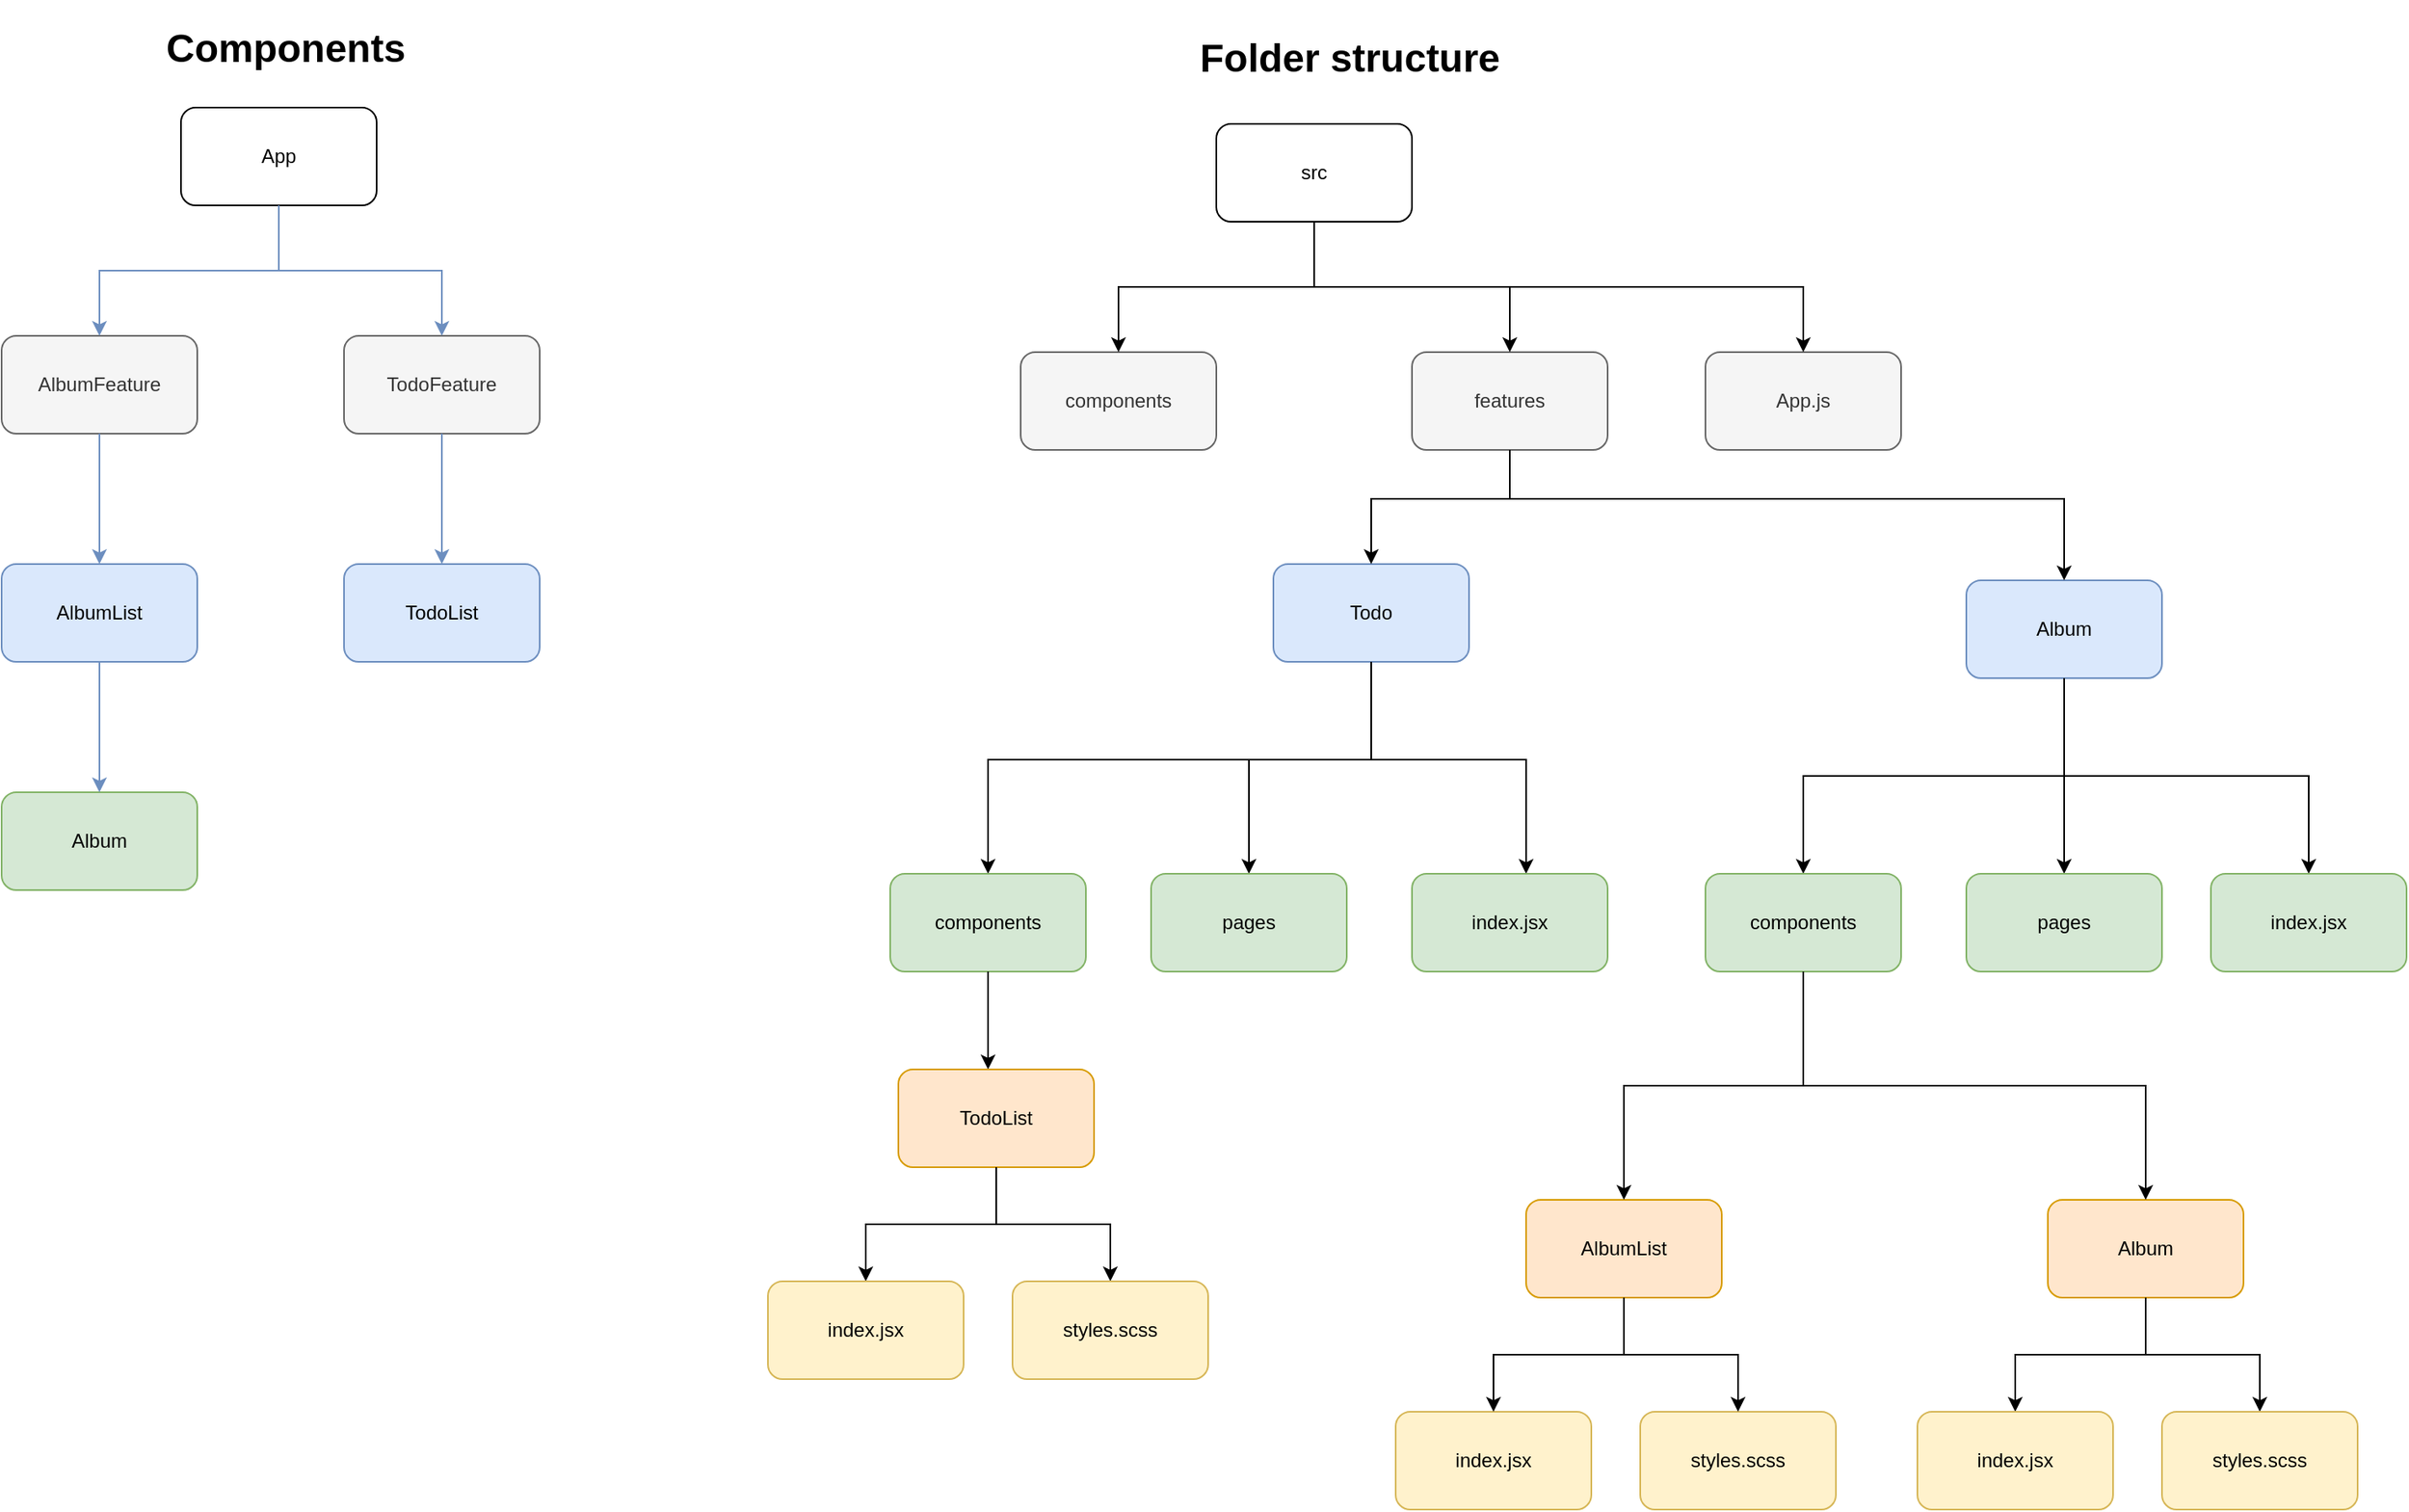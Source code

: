 <mxfile version="15.8.8" type="device"><diagram id="yL4w2dutxAZsda9v8b6s" name="Page-1"><mxGraphModel dx="1719" dy="913" grid="1" gridSize="10" guides="1" tooltips="1" connect="1" arrows="1" fold="1" page="0" pageScale="1" pageWidth="850" pageHeight="1100" math="0" shadow="0"><root><mxCell id="0"/><mxCell id="1" parent="0"/><mxCell id="q2V6RU2CGFDzUD2Ri6eW-18" value="Todo" style="rounded=1;whiteSpace=wrap;html=1;fillColor=#dae8fc;strokeColor=#6c8ebf;" parent="1" vertex="1"><mxGeometry x="620" y="240" width="120" height="60" as="geometry"/></mxCell><mxCell id="q2V6RU2CGFDzUD2Ri6eW-19" value="" style="edgeStyle=orthogonalEdgeStyle;rounded=0;orthogonalLoop=1;jettySize=auto;html=1;" parent="1" source="q2V6RU2CGFDzUD2Ri6eW-16" target="q2V6RU2CGFDzUD2Ri6eW-18" edge="1"><mxGeometry relative="1" as="geometry"><Array as="points"><mxPoint x="765" y="200"/><mxPoint x="680" y="200"/></Array></mxGeometry></mxCell><mxCell id="q2V6RU2CGFDzUD2Ri6eW-23" value="" style="edgeStyle=orthogonalEdgeStyle;rounded=0;orthogonalLoop=1;jettySize=auto;html=1;exitX=0.5;exitY=1;exitDx=0;exitDy=0;" parent="1" source="q2V6RU2CGFDzUD2Ri6eW-18" target="q2V6RU2CGFDzUD2Ri6eW-22" edge="1"><mxGeometry relative="1" as="geometry"><Array as="points"><mxPoint x="680" y="360"/><mxPoint x="445" y="360"/></Array></mxGeometry></mxCell><mxCell id="q2V6RU2CGFDzUD2Ri6eW-25" value="" style="edgeStyle=orthogonalEdgeStyle;rounded=0;orthogonalLoop=1;jettySize=auto;html=1;" parent="1" source="q2V6RU2CGFDzUD2Ri6eW-18" target="q2V6RU2CGFDzUD2Ri6eW-24" edge="1"><mxGeometry relative="1" as="geometry"><Array as="points"><mxPoint x="680" y="360"/><mxPoint x="605" y="360"/></Array></mxGeometry></mxCell><mxCell id="q2V6RU2CGFDzUD2Ri6eW-27" value="" style="edgeStyle=orthogonalEdgeStyle;rounded=0;orthogonalLoop=1;jettySize=auto;html=1;exitX=0.5;exitY=1;exitDx=0;exitDy=0;" parent="1" source="q2V6RU2CGFDzUD2Ri6eW-18" target="q2V6RU2CGFDzUD2Ri6eW-26" edge="1"><mxGeometry relative="1" as="geometry"><mxPoint x="615" y="320" as="sourcePoint"/><Array as="points"><mxPoint x="680" y="360"/><mxPoint x="775" y="360"/></Array></mxGeometry></mxCell><mxCell id="-d-Xx-FXNAW3tchnEkCf-3" value="" style="group" vertex="1" connectable="0" parent="1"><mxGeometry x="-160" y="-100" width="330" height="540" as="geometry"/></mxCell><mxCell id="q2V6RU2CGFDzUD2Ri6eW-12" value="" style="group" parent="-d-Xx-FXNAW3tchnEkCf-3" vertex="1" connectable="0"><mxGeometry y="60" width="330" height="480" as="geometry"/></mxCell><mxCell id="q2V6RU2CGFDzUD2Ri6eW-1" value="App" style="rounded=1;whiteSpace=wrap;html=1;" parent="q2V6RU2CGFDzUD2Ri6eW-12" vertex="1"><mxGeometry x="110" width="120" height="60" as="geometry"/></mxCell><mxCell id="q2V6RU2CGFDzUD2Ri6eW-2" value="AlbumFeature" style="rounded=1;whiteSpace=wrap;html=1;fillColor=#f5f5f5;strokeColor=#666666;fontColor=#333333;" parent="q2V6RU2CGFDzUD2Ri6eW-12" vertex="1"><mxGeometry y="140" width="120" height="60" as="geometry"/></mxCell><mxCell id="q2V6RU2CGFDzUD2Ri6eW-3" value="" style="edgeStyle=orthogonalEdgeStyle;rounded=0;orthogonalLoop=1;jettySize=auto;html=1;fillColor=#dae8fc;strokeColor=#6c8ebf;" parent="q2V6RU2CGFDzUD2Ri6eW-12" source="q2V6RU2CGFDzUD2Ri6eW-1" target="q2V6RU2CGFDzUD2Ri6eW-2" edge="1"><mxGeometry relative="1" as="geometry"/></mxCell><mxCell id="q2V6RU2CGFDzUD2Ri6eW-4" value="TodoFeature" style="rounded=1;whiteSpace=wrap;html=1;fillColor=#f5f5f5;strokeColor=#666666;fontColor=#333333;" parent="q2V6RU2CGFDzUD2Ri6eW-12" vertex="1"><mxGeometry x="210" y="140" width="120" height="60" as="geometry"/></mxCell><mxCell id="q2V6RU2CGFDzUD2Ri6eW-5" value="" style="edgeStyle=orthogonalEdgeStyle;rounded=0;orthogonalLoop=1;jettySize=auto;html=1;fillColor=#dae8fc;strokeColor=#6c8ebf;" parent="q2V6RU2CGFDzUD2Ri6eW-12" source="q2V6RU2CGFDzUD2Ri6eW-1" target="q2V6RU2CGFDzUD2Ri6eW-4" edge="1"><mxGeometry relative="1" as="geometry"/></mxCell><mxCell id="q2V6RU2CGFDzUD2Ri6eW-6" value="TodoList" style="rounded=1;whiteSpace=wrap;html=1;fillColor=#dae8fc;strokeColor=#6c8ebf;" parent="q2V6RU2CGFDzUD2Ri6eW-12" vertex="1"><mxGeometry x="210" y="280" width="120" height="60" as="geometry"/></mxCell><mxCell id="q2V6RU2CGFDzUD2Ri6eW-7" value="" style="edgeStyle=orthogonalEdgeStyle;rounded=0;orthogonalLoop=1;jettySize=auto;html=1;fillColor=#dae8fc;strokeColor=#6c8ebf;" parent="q2V6RU2CGFDzUD2Ri6eW-12" source="q2V6RU2CGFDzUD2Ri6eW-4" target="q2V6RU2CGFDzUD2Ri6eW-6" edge="1"><mxGeometry relative="1" as="geometry"/></mxCell><mxCell id="q2V6RU2CGFDzUD2Ri6eW-8" value="AlbumList" style="rounded=1;whiteSpace=wrap;html=1;fillColor=#dae8fc;strokeColor=#6c8ebf;" parent="q2V6RU2CGFDzUD2Ri6eW-12" vertex="1"><mxGeometry y="280" width="120" height="60" as="geometry"/></mxCell><mxCell id="q2V6RU2CGFDzUD2Ri6eW-9" value="" style="edgeStyle=orthogonalEdgeStyle;rounded=0;orthogonalLoop=1;jettySize=auto;html=1;fillColor=#dae8fc;strokeColor=#6c8ebf;" parent="q2V6RU2CGFDzUD2Ri6eW-12" source="q2V6RU2CGFDzUD2Ri6eW-2" target="q2V6RU2CGFDzUD2Ri6eW-8" edge="1"><mxGeometry relative="1" as="geometry"/></mxCell><mxCell id="q2V6RU2CGFDzUD2Ri6eW-10" value="Album" style="rounded=1;whiteSpace=wrap;html=1;fillColor=#d5e8d4;strokeColor=#82b366;" parent="q2V6RU2CGFDzUD2Ri6eW-12" vertex="1"><mxGeometry y="420" width="120" height="60" as="geometry"/></mxCell><mxCell id="q2V6RU2CGFDzUD2Ri6eW-11" value="" style="edgeStyle=orthogonalEdgeStyle;rounded=0;orthogonalLoop=1;jettySize=auto;html=1;fillColor=#dae8fc;strokeColor=#6c8ebf;" parent="q2V6RU2CGFDzUD2Ri6eW-12" source="q2V6RU2CGFDzUD2Ri6eW-8" target="q2V6RU2CGFDzUD2Ri6eW-10" edge="1"><mxGeometry relative="1" as="geometry"/></mxCell><mxCell id="-d-Xx-FXNAW3tchnEkCf-2" value="&lt;h1&gt;Components&lt;/h1&gt;" style="text;html=1;strokeColor=none;fillColor=none;spacing=5;spacingTop=-20;whiteSpace=wrap;overflow=hidden;rounded=0;" vertex="1" parent="-d-Xx-FXNAW3tchnEkCf-3"><mxGeometry x="96" y="4" width="164" height="40" as="geometry"/></mxCell><mxCell id="-d-Xx-FXNAW3tchnEkCf-5" value="" style="group" vertex="1" connectable="0" parent="1"><mxGeometry x="310" y="-90" width="1005" height="910" as="geometry"/></mxCell><mxCell id="q2V6RU2CGFDzUD2Ri6eW-58" value="" style="group" parent="-d-Xx-FXNAW3tchnEkCf-5" vertex="1" connectable="0"><mxGeometry y="60" width="1005" height="850" as="geometry"/></mxCell><mxCell id="q2V6RU2CGFDzUD2Ri6eW-13" value="src" style="rounded=1;whiteSpace=wrap;html=1;" parent="q2V6RU2CGFDzUD2Ri6eW-58" vertex="1"><mxGeometry x="275" width="120" height="60" as="geometry"/></mxCell><mxCell id="q2V6RU2CGFDzUD2Ri6eW-14" value="components" style="rounded=1;whiteSpace=wrap;html=1;fillColor=#f5f5f5;strokeColor=#666666;fontColor=#333333;" parent="q2V6RU2CGFDzUD2Ri6eW-58" vertex="1"><mxGeometry x="155" y="140" width="120" height="60" as="geometry"/></mxCell><mxCell id="q2V6RU2CGFDzUD2Ri6eW-16" value="features" style="rounded=1;whiteSpace=wrap;html=1;fillColor=#f5f5f5;strokeColor=#666666;fontColor=#333333;" parent="q2V6RU2CGFDzUD2Ri6eW-58" vertex="1"><mxGeometry x="395" y="140" width="120" height="60" as="geometry"/></mxCell><mxCell id="q2V6RU2CGFDzUD2Ri6eW-15" value="" style="edgeStyle=orthogonalEdgeStyle;rounded=0;orthogonalLoop=1;jettySize=auto;html=1;" parent="q2V6RU2CGFDzUD2Ri6eW-58" source="q2V6RU2CGFDzUD2Ri6eW-13" target="q2V6RU2CGFDzUD2Ri6eW-14" edge="1"><mxGeometry relative="1" as="geometry"/></mxCell><mxCell id="q2V6RU2CGFDzUD2Ri6eW-17" value="" style="edgeStyle=orthogonalEdgeStyle;rounded=0;orthogonalLoop=1;jettySize=auto;html=1;" parent="q2V6RU2CGFDzUD2Ri6eW-58" source="q2V6RU2CGFDzUD2Ri6eW-13" target="q2V6RU2CGFDzUD2Ri6eW-16" edge="1"><mxGeometry relative="1" as="geometry"/></mxCell><mxCell id="q2V6RU2CGFDzUD2Ri6eW-20" value="Album" style="rounded=1;whiteSpace=wrap;html=1;fillColor=#dae8fc;strokeColor=#6c8ebf;" parent="q2V6RU2CGFDzUD2Ri6eW-58" vertex="1"><mxGeometry x="735" y="280" width="120" height="60" as="geometry"/></mxCell><mxCell id="q2V6RU2CGFDzUD2Ri6eW-22" value="components" style="rounded=1;whiteSpace=wrap;html=1;fillColor=#d5e8d4;strokeColor=#82b366;" parent="q2V6RU2CGFDzUD2Ri6eW-58" vertex="1"><mxGeometry x="75" y="460" width="120" height="60" as="geometry"/></mxCell><mxCell id="q2V6RU2CGFDzUD2Ri6eW-21" value="" style="edgeStyle=orthogonalEdgeStyle;rounded=0;orthogonalLoop=1;jettySize=auto;html=1;" parent="q2V6RU2CGFDzUD2Ri6eW-58" target="q2V6RU2CGFDzUD2Ri6eW-20" edge="1"><mxGeometry relative="1" as="geometry"><mxPoint x="455" y="200" as="sourcePoint"/><Array as="points"><mxPoint x="455" y="230"/><mxPoint x="795" y="230"/></Array></mxGeometry></mxCell><mxCell id="q2V6RU2CGFDzUD2Ri6eW-24" value="pages" style="rounded=1;whiteSpace=wrap;html=1;fillColor=#d5e8d4;strokeColor=#82b366;" parent="q2V6RU2CGFDzUD2Ri6eW-58" vertex="1"><mxGeometry x="235" y="460" width="120" height="60" as="geometry"/></mxCell><mxCell id="q2V6RU2CGFDzUD2Ri6eW-26" value="index.jsx" style="rounded=1;whiteSpace=wrap;html=1;fillColor=#d5e8d4;strokeColor=#82b366;" parent="q2V6RU2CGFDzUD2Ri6eW-58" vertex="1"><mxGeometry x="395" y="460" width="120" height="60" as="geometry"/></mxCell><mxCell id="q2V6RU2CGFDzUD2Ri6eW-28" value="" style="edgeStyle=orthogonalEdgeStyle;rounded=0;orthogonalLoop=1;jettySize=auto;html=1;exitX=0.5;exitY=1;exitDx=0;exitDy=0;" parent="q2V6RU2CGFDzUD2Ri6eW-58" source="q2V6RU2CGFDzUD2Ri6eW-20" target="q2V6RU2CGFDzUD2Ri6eW-31" edge="1"><mxGeometry relative="1" as="geometry"><mxPoint x="735" y="350" as="sourcePoint"/></mxGeometry></mxCell><mxCell id="q2V6RU2CGFDzUD2Ri6eW-29" value="" style="edgeStyle=orthogonalEdgeStyle;rounded=0;orthogonalLoop=1;jettySize=auto;html=1;exitX=0.5;exitY=1;exitDx=0;exitDy=0;" parent="q2V6RU2CGFDzUD2Ri6eW-58" source="q2V6RU2CGFDzUD2Ri6eW-20" target="q2V6RU2CGFDzUD2Ri6eW-32" edge="1"><mxGeometry relative="1" as="geometry"><mxPoint x="795" y="380" as="sourcePoint"/></mxGeometry></mxCell><mxCell id="q2V6RU2CGFDzUD2Ri6eW-30" value="" style="edgeStyle=orthogonalEdgeStyle;rounded=0;orthogonalLoop=1;jettySize=auto;html=1;exitX=0.5;exitY=1;exitDx=0;exitDy=0;" parent="q2V6RU2CGFDzUD2Ri6eW-58" source="q2V6RU2CGFDzUD2Ri6eW-20" target="q2V6RU2CGFDzUD2Ri6eW-33" edge="1"><mxGeometry relative="1" as="geometry"><mxPoint x="855" y="350" as="sourcePoint"/></mxGeometry></mxCell><mxCell id="q2V6RU2CGFDzUD2Ri6eW-31" value="components" style="rounded=1;whiteSpace=wrap;html=1;fillColor=#d5e8d4;strokeColor=#82b366;" parent="q2V6RU2CGFDzUD2Ri6eW-58" vertex="1"><mxGeometry x="575" y="460" width="120" height="60" as="geometry"/></mxCell><mxCell id="q2V6RU2CGFDzUD2Ri6eW-32" value="pages" style="rounded=1;whiteSpace=wrap;html=1;fillColor=#d5e8d4;strokeColor=#82b366;" parent="q2V6RU2CGFDzUD2Ri6eW-58" vertex="1"><mxGeometry x="735" y="460" width="120" height="60" as="geometry"/></mxCell><mxCell id="q2V6RU2CGFDzUD2Ri6eW-33" value="index.jsx" style="rounded=1;whiteSpace=wrap;html=1;fillColor=#d5e8d4;strokeColor=#82b366;" parent="q2V6RU2CGFDzUD2Ri6eW-58" vertex="1"><mxGeometry x="885" y="460" width="120" height="60" as="geometry"/></mxCell><mxCell id="q2V6RU2CGFDzUD2Ri6eW-34" value="AlbumList" style="rounded=1;whiteSpace=wrap;html=1;fillColor=#ffe6cc;strokeColor=#d79b00;" parent="q2V6RU2CGFDzUD2Ri6eW-58" vertex="1"><mxGeometry x="465" y="660" width="120" height="60" as="geometry"/></mxCell><mxCell id="q2V6RU2CGFDzUD2Ri6eW-35" value="" style="edgeStyle=orthogonalEdgeStyle;rounded=0;orthogonalLoop=1;jettySize=auto;html=1;" parent="q2V6RU2CGFDzUD2Ri6eW-58" source="q2V6RU2CGFDzUD2Ri6eW-31" target="q2V6RU2CGFDzUD2Ri6eW-34" edge="1"><mxGeometry relative="1" as="geometry"/></mxCell><mxCell id="q2V6RU2CGFDzUD2Ri6eW-36" value="Album" style="rounded=1;whiteSpace=wrap;html=1;fillColor=#ffe6cc;strokeColor=#d79b00;" parent="q2V6RU2CGFDzUD2Ri6eW-58" vertex="1"><mxGeometry x="785" y="660" width="120" height="60" as="geometry"/></mxCell><mxCell id="q2V6RU2CGFDzUD2Ri6eW-37" value="" style="edgeStyle=orthogonalEdgeStyle;rounded=0;orthogonalLoop=1;jettySize=auto;html=1;" parent="q2V6RU2CGFDzUD2Ri6eW-58" source="q2V6RU2CGFDzUD2Ri6eW-31" target="q2V6RU2CGFDzUD2Ri6eW-36" edge="1"><mxGeometry relative="1" as="geometry"><Array as="points"><mxPoint x="635" y="590"/><mxPoint x="845" y="590"/></Array></mxGeometry></mxCell><mxCell id="q2V6RU2CGFDzUD2Ri6eW-38" value="index.jsx" style="rounded=1;whiteSpace=wrap;html=1;fillColor=#fff2cc;strokeColor=#d6b656;" parent="q2V6RU2CGFDzUD2Ri6eW-58" vertex="1"><mxGeometry x="385" y="790" width="120" height="60" as="geometry"/></mxCell><mxCell id="q2V6RU2CGFDzUD2Ri6eW-39" value="" style="edgeStyle=orthogonalEdgeStyle;rounded=0;orthogonalLoop=1;jettySize=auto;html=1;" parent="q2V6RU2CGFDzUD2Ri6eW-58" source="q2V6RU2CGFDzUD2Ri6eW-34" target="q2V6RU2CGFDzUD2Ri6eW-38" edge="1"><mxGeometry relative="1" as="geometry"/></mxCell><mxCell id="q2V6RU2CGFDzUD2Ri6eW-41" value="styles.scss" style="rounded=1;whiteSpace=wrap;html=1;fillColor=#fff2cc;strokeColor=#d6b656;" parent="q2V6RU2CGFDzUD2Ri6eW-58" vertex="1"><mxGeometry x="535" y="790" width="120" height="60" as="geometry"/></mxCell><mxCell id="q2V6RU2CGFDzUD2Ri6eW-42" value="" style="edgeStyle=orthogonalEdgeStyle;rounded=0;orthogonalLoop=1;jettySize=auto;html=1;" parent="q2V6RU2CGFDzUD2Ri6eW-58" source="q2V6RU2CGFDzUD2Ri6eW-34" target="q2V6RU2CGFDzUD2Ri6eW-41" edge="1"><mxGeometry relative="1" as="geometry"/></mxCell><mxCell id="q2V6RU2CGFDzUD2Ri6eW-43" value="" style="edgeStyle=orthogonalEdgeStyle;rounded=0;orthogonalLoop=1;jettySize=auto;html=1;exitX=0.5;exitY=1;exitDx=0;exitDy=0;" parent="q2V6RU2CGFDzUD2Ri6eW-58" source="q2V6RU2CGFDzUD2Ri6eW-36" target="q2V6RU2CGFDzUD2Ri6eW-45" edge="1"><mxGeometry relative="1" as="geometry"><mxPoint x="845" y="745" as="sourcePoint"/></mxGeometry></mxCell><mxCell id="q2V6RU2CGFDzUD2Ri6eW-44" value="" style="edgeStyle=orthogonalEdgeStyle;rounded=0;orthogonalLoop=1;jettySize=auto;html=1;exitX=0.5;exitY=1;exitDx=0;exitDy=0;" parent="q2V6RU2CGFDzUD2Ri6eW-58" source="q2V6RU2CGFDzUD2Ri6eW-36" target="q2V6RU2CGFDzUD2Ri6eW-46" edge="1"><mxGeometry relative="1" as="geometry"><mxPoint x="845" y="745" as="sourcePoint"/></mxGeometry></mxCell><mxCell id="q2V6RU2CGFDzUD2Ri6eW-45" value="index.jsx" style="rounded=1;whiteSpace=wrap;html=1;fillColor=#fff2cc;strokeColor=#d6b656;" parent="q2V6RU2CGFDzUD2Ri6eW-58" vertex="1"><mxGeometry x="705" y="790" width="120" height="60" as="geometry"/></mxCell><mxCell id="q2V6RU2CGFDzUD2Ri6eW-46" value="styles.scss" style="rounded=1;whiteSpace=wrap;html=1;fillColor=#fff2cc;strokeColor=#d6b656;" parent="q2V6RU2CGFDzUD2Ri6eW-58" vertex="1"><mxGeometry x="855" y="790" width="120" height="60" as="geometry"/></mxCell><mxCell id="q2V6RU2CGFDzUD2Ri6eW-52" value="" style="edgeStyle=orthogonalEdgeStyle;rounded=0;orthogonalLoop=1;jettySize=auto;html=1;exitX=0.5;exitY=1;exitDx=0;exitDy=0;" parent="q2V6RU2CGFDzUD2Ri6eW-58" source="q2V6RU2CGFDzUD2Ri6eW-22" target="q2V6RU2CGFDzUD2Ri6eW-53" edge="1"><mxGeometry relative="1" as="geometry"><mxPoint x="-75" y="525" as="sourcePoint"/><Array as="points"><mxPoint x="135" y="560"/><mxPoint x="135" y="560"/></Array></mxGeometry></mxCell><mxCell id="q2V6RU2CGFDzUD2Ri6eW-53" value="TodoList" style="rounded=1;whiteSpace=wrap;html=1;fillColor=#ffe6cc;strokeColor=#d79b00;" parent="q2V6RU2CGFDzUD2Ri6eW-58" vertex="1"><mxGeometry x="80" y="580" width="120" height="60" as="geometry"/></mxCell><mxCell id="q2V6RU2CGFDzUD2Ri6eW-54" value="" style="edgeStyle=orthogonalEdgeStyle;rounded=0;orthogonalLoop=1;jettySize=auto;html=1;exitX=0.5;exitY=1;exitDx=0;exitDy=0;" parent="q2V6RU2CGFDzUD2Ri6eW-58" source="q2V6RU2CGFDzUD2Ri6eW-53" target="q2V6RU2CGFDzUD2Ri6eW-56" edge="1"><mxGeometry relative="1" as="geometry"><mxPoint x="140" y="665" as="sourcePoint"/></mxGeometry></mxCell><mxCell id="q2V6RU2CGFDzUD2Ri6eW-55" value="" style="edgeStyle=orthogonalEdgeStyle;rounded=0;orthogonalLoop=1;jettySize=auto;html=1;exitX=0.5;exitY=1;exitDx=0;exitDy=0;" parent="q2V6RU2CGFDzUD2Ri6eW-58" source="q2V6RU2CGFDzUD2Ri6eW-53" target="q2V6RU2CGFDzUD2Ri6eW-57" edge="1"><mxGeometry relative="1" as="geometry"><mxPoint x="140" y="665" as="sourcePoint"/></mxGeometry></mxCell><mxCell id="q2V6RU2CGFDzUD2Ri6eW-56" value="index.jsx" style="rounded=1;whiteSpace=wrap;html=1;fillColor=#fff2cc;strokeColor=#d6b656;" parent="q2V6RU2CGFDzUD2Ri6eW-58" vertex="1"><mxGeometry y="710" width="120" height="60" as="geometry"/></mxCell><mxCell id="q2V6RU2CGFDzUD2Ri6eW-57" value="styles.scss" style="rounded=1;whiteSpace=wrap;html=1;fillColor=#fff2cc;strokeColor=#d6b656;" parent="q2V6RU2CGFDzUD2Ri6eW-58" vertex="1"><mxGeometry x="150" y="710" width="120" height="60" as="geometry"/></mxCell><mxCell id="-d-Xx-FXNAW3tchnEkCf-6" value="App.js" style="rounded=1;whiteSpace=wrap;html=1;fillColor=#f5f5f5;fontColor=#333333;strokeColor=#666666;" vertex="1" parent="q2V6RU2CGFDzUD2Ri6eW-58"><mxGeometry x="575" y="140" width="120" height="60" as="geometry"/></mxCell><mxCell id="-d-Xx-FXNAW3tchnEkCf-7" value="" style="edgeStyle=orthogonalEdgeStyle;rounded=0;orthogonalLoop=1;jettySize=auto;html=1;exitX=0.5;exitY=1;exitDx=0;exitDy=0;" edge="1" parent="q2V6RU2CGFDzUD2Ri6eW-58" source="q2V6RU2CGFDzUD2Ri6eW-13" target="-d-Xx-FXNAW3tchnEkCf-6"><mxGeometry relative="1" as="geometry"/></mxCell><mxCell id="-d-Xx-FXNAW3tchnEkCf-4" value="&lt;h1&gt;Folder structure&lt;/h1&gt;" style="text;html=1;strokeColor=none;fillColor=none;spacing=5;spacingTop=-20;whiteSpace=wrap;overflow=hidden;rounded=0;" vertex="1" parent="-d-Xx-FXNAW3tchnEkCf-5"><mxGeometry x="260" width="200" height="40" as="geometry"/></mxCell></root></mxGraphModel></diagram></mxfile>
